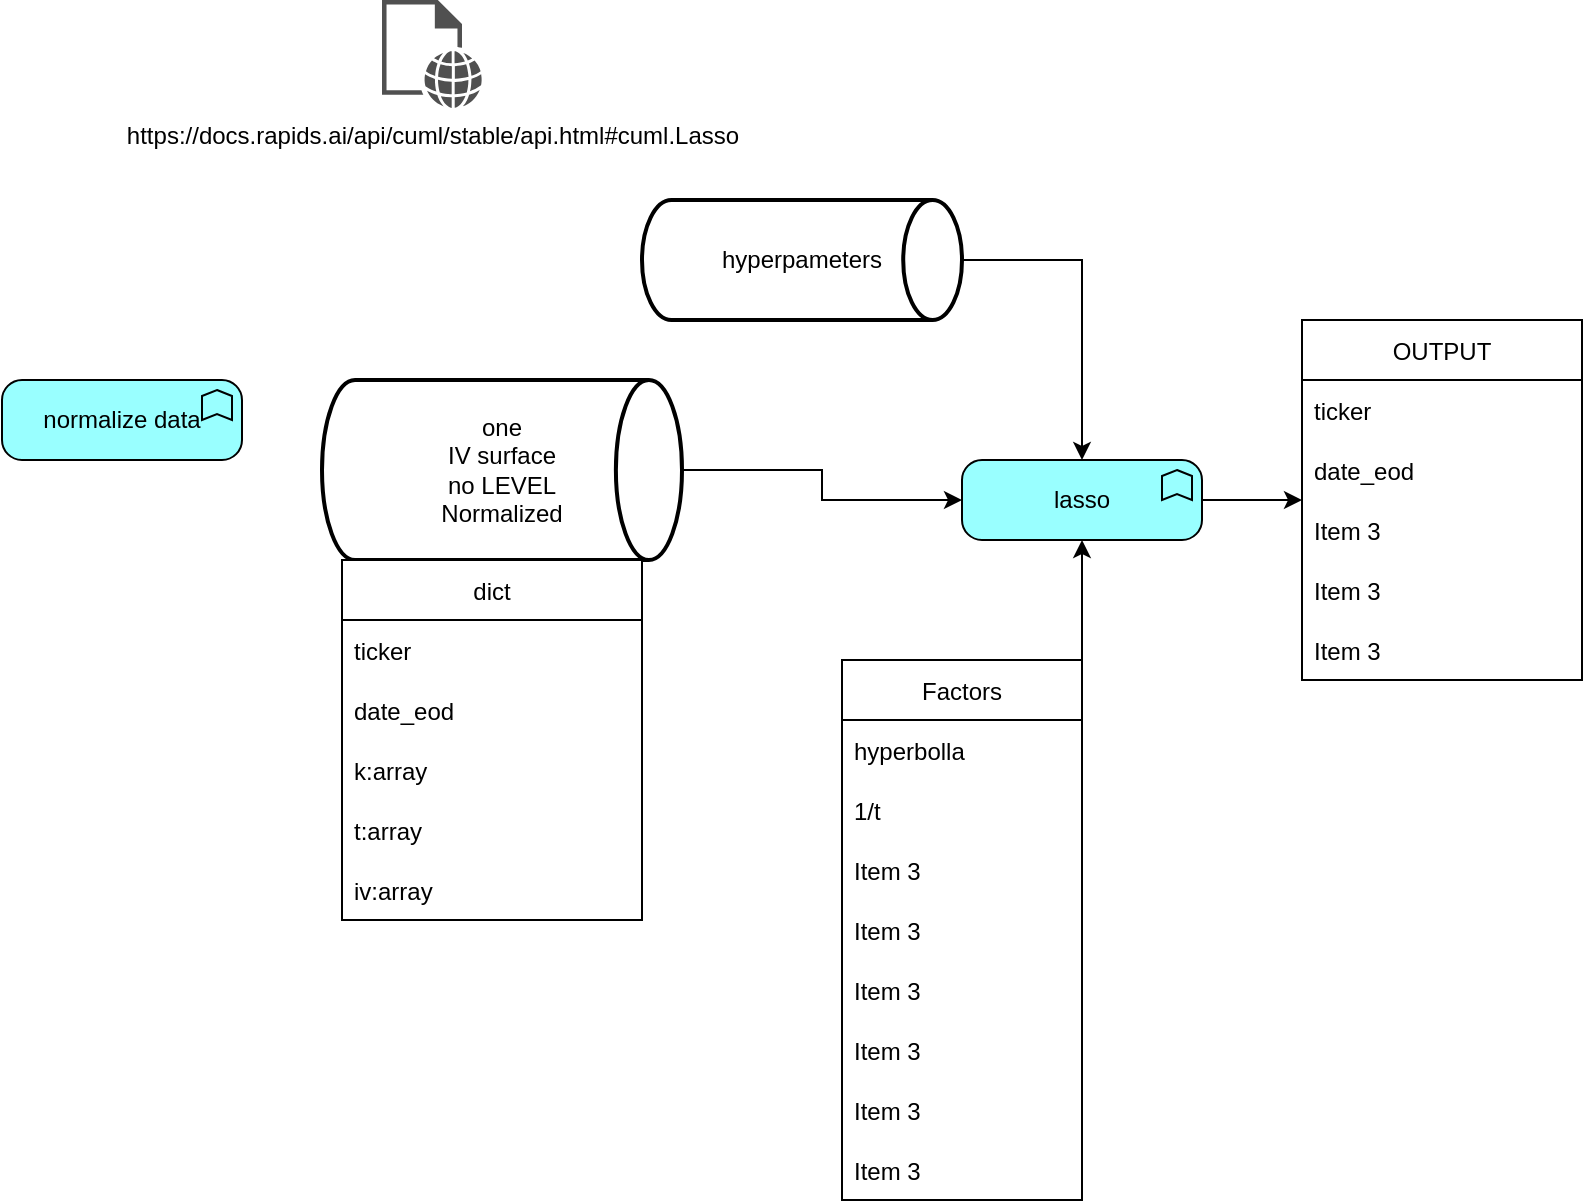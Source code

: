 <mxfile version="20.4.0" type="github">
  <diagram name="Page-1" id="c4acf3e9-155e-7222-9cf6-157b1a14988f">
    <mxGraphModel dx="1888" dy="495" grid="1" gridSize="10" guides="1" tooltips="1" connect="1" arrows="1" fold="1" page="1" pageScale="1" pageWidth="850" pageHeight="1100" background="none" math="0" shadow="0">
      <root>
        <mxCell id="0" />
        <mxCell id="1" parent="0" />
        <mxCell id="1_yjtpbIPm1itPoMotPC-21" style="edgeStyle=orthogonalEdgeStyle;rounded=0;orthogonalLoop=1;jettySize=auto;html=1;exitX=1;exitY=0.5;exitDx=0;exitDy=0;exitPerimeter=0;" edge="1" parent="1" source="1_yjtpbIPm1itPoMotPC-2" target="1_yjtpbIPm1itPoMotPC-15">
          <mxGeometry relative="1" as="geometry" />
        </mxCell>
        <mxCell id="1_yjtpbIPm1itPoMotPC-2" value="lasso" style="html=1;outlineConnect=0;whiteSpace=wrap;fillColor=#99ffff;shape=mxgraph.archimate3.application;appType=func;archiType=rounded;" vertex="1" parent="1">
          <mxGeometry x="360" y="1160" width="120" height="40" as="geometry" />
        </mxCell>
        <mxCell id="1_yjtpbIPm1itPoMotPC-14" style="edgeStyle=orthogonalEdgeStyle;rounded=0;orthogonalLoop=1;jettySize=auto;html=1;exitX=1;exitY=0;exitDx=0;exitDy=0;" edge="1" parent="1" source="1_yjtpbIPm1itPoMotPC-3" target="1_yjtpbIPm1itPoMotPC-2">
          <mxGeometry relative="1" as="geometry" />
        </mxCell>
        <mxCell id="1_yjtpbIPm1itPoMotPC-3" value="Factors" style="swimlane;fontStyle=0;childLayout=stackLayout;horizontal=1;startSize=30;horizontalStack=0;resizeParent=1;resizeParentMax=0;resizeLast=0;collapsible=1;marginBottom=0;" vertex="1" parent="1">
          <mxGeometry x="300" y="1260" width="120" height="270" as="geometry" />
        </mxCell>
        <mxCell id="1_yjtpbIPm1itPoMotPC-4" value="hyperbolla" style="text;strokeColor=none;fillColor=none;align=left;verticalAlign=middle;spacingLeft=4;spacingRight=4;overflow=hidden;points=[[0,0.5],[1,0.5]];portConstraint=eastwest;rotatable=0;" vertex="1" parent="1_yjtpbIPm1itPoMotPC-3">
          <mxGeometry y="30" width="120" height="30" as="geometry" />
        </mxCell>
        <mxCell id="1_yjtpbIPm1itPoMotPC-5" value="1/t" style="text;strokeColor=none;fillColor=none;align=left;verticalAlign=middle;spacingLeft=4;spacingRight=4;overflow=hidden;points=[[0,0.5],[1,0.5]];portConstraint=eastwest;rotatable=0;" vertex="1" parent="1_yjtpbIPm1itPoMotPC-3">
          <mxGeometry y="60" width="120" height="30" as="geometry" />
        </mxCell>
        <mxCell id="1_yjtpbIPm1itPoMotPC-6" value="Item 3" style="text;strokeColor=none;fillColor=none;align=left;verticalAlign=middle;spacingLeft=4;spacingRight=4;overflow=hidden;points=[[0,0.5],[1,0.5]];portConstraint=eastwest;rotatable=0;" vertex="1" parent="1_yjtpbIPm1itPoMotPC-3">
          <mxGeometry y="90" width="120" height="30" as="geometry" />
        </mxCell>
        <mxCell id="1_yjtpbIPm1itPoMotPC-7" value="Item 3" style="text;strokeColor=none;fillColor=none;align=left;verticalAlign=middle;spacingLeft=4;spacingRight=4;overflow=hidden;points=[[0,0.5],[1,0.5]];portConstraint=eastwest;rotatable=0;" vertex="1" parent="1_yjtpbIPm1itPoMotPC-3">
          <mxGeometry y="120" width="120" height="30" as="geometry" />
        </mxCell>
        <mxCell id="1_yjtpbIPm1itPoMotPC-8" value="Item 3" style="text;strokeColor=none;fillColor=none;align=left;verticalAlign=middle;spacingLeft=4;spacingRight=4;overflow=hidden;points=[[0,0.5],[1,0.5]];portConstraint=eastwest;rotatable=0;" vertex="1" parent="1_yjtpbIPm1itPoMotPC-3">
          <mxGeometry y="150" width="120" height="30" as="geometry" />
        </mxCell>
        <mxCell id="1_yjtpbIPm1itPoMotPC-9" value="Item 3" style="text;strokeColor=none;fillColor=none;align=left;verticalAlign=middle;spacingLeft=4;spacingRight=4;overflow=hidden;points=[[0,0.5],[1,0.5]];portConstraint=eastwest;rotatable=0;" vertex="1" parent="1_yjtpbIPm1itPoMotPC-3">
          <mxGeometry y="180" width="120" height="30" as="geometry" />
        </mxCell>
        <mxCell id="1_yjtpbIPm1itPoMotPC-10" value="Item 3" style="text;strokeColor=none;fillColor=none;align=left;verticalAlign=middle;spacingLeft=4;spacingRight=4;overflow=hidden;points=[[0,0.5],[1,0.5]];portConstraint=eastwest;rotatable=0;" vertex="1" parent="1_yjtpbIPm1itPoMotPC-3">
          <mxGeometry y="210" width="120" height="30" as="geometry" />
        </mxCell>
        <mxCell id="1_yjtpbIPm1itPoMotPC-11" value="Item 3" style="text;strokeColor=none;fillColor=none;align=left;verticalAlign=middle;spacingLeft=4;spacingRight=4;overflow=hidden;points=[[0,0.5],[1,0.5]];portConstraint=eastwest;rotatable=0;" vertex="1" parent="1_yjtpbIPm1itPoMotPC-3">
          <mxGeometry y="240" width="120" height="30" as="geometry" />
        </mxCell>
        <mxCell id="1_yjtpbIPm1itPoMotPC-13" value="" style="edgeStyle=orthogonalEdgeStyle;rounded=0;orthogonalLoop=1;jettySize=auto;html=1;" edge="1" parent="1" source="1_yjtpbIPm1itPoMotPC-12" target="1_yjtpbIPm1itPoMotPC-2">
          <mxGeometry relative="1" as="geometry" />
        </mxCell>
        <mxCell id="1_yjtpbIPm1itPoMotPC-12" value="&lt;div&gt;one&lt;/div&gt;&lt;div&gt;IV surface&lt;br&gt;&lt;/div&gt;&lt;div&gt;no LEVEL&lt;/div&gt;&lt;div&gt;Normalized&lt;br&gt;&lt;/div&gt;" style="strokeWidth=2;html=1;shape=mxgraph.flowchart.direct_data;whiteSpace=wrap;" vertex="1" parent="1">
          <mxGeometry x="40" y="1120" width="180" height="90" as="geometry" />
        </mxCell>
        <mxCell id="1_yjtpbIPm1itPoMotPC-15" value="OUTPUT" style="swimlane;fontStyle=0;childLayout=stackLayout;horizontal=1;startSize=30;horizontalStack=0;resizeParent=1;resizeParentMax=0;resizeLast=0;collapsible=1;marginBottom=0;" vertex="1" parent="1">
          <mxGeometry x="530" y="1090" width="140" height="180" as="geometry" />
        </mxCell>
        <mxCell id="1_yjtpbIPm1itPoMotPC-16" value="ticker" style="text;strokeColor=none;fillColor=none;align=left;verticalAlign=middle;spacingLeft=4;spacingRight=4;overflow=hidden;points=[[0,0.5],[1,0.5]];portConstraint=eastwest;rotatable=0;" vertex="1" parent="1_yjtpbIPm1itPoMotPC-15">
          <mxGeometry y="30" width="140" height="30" as="geometry" />
        </mxCell>
        <mxCell id="1_yjtpbIPm1itPoMotPC-17" value="date_eod" style="text;strokeColor=none;fillColor=none;align=left;verticalAlign=middle;spacingLeft=4;spacingRight=4;overflow=hidden;points=[[0,0.5],[1,0.5]];portConstraint=eastwest;rotatable=0;" vertex="1" parent="1_yjtpbIPm1itPoMotPC-15">
          <mxGeometry y="60" width="140" height="30" as="geometry" />
        </mxCell>
        <mxCell id="1_yjtpbIPm1itPoMotPC-18" value="Item 3" style="text;strokeColor=none;fillColor=none;align=left;verticalAlign=middle;spacingLeft=4;spacingRight=4;overflow=hidden;points=[[0,0.5],[1,0.5]];portConstraint=eastwest;rotatable=0;" vertex="1" parent="1_yjtpbIPm1itPoMotPC-15">
          <mxGeometry y="90" width="140" height="30" as="geometry" />
        </mxCell>
        <mxCell id="1_yjtpbIPm1itPoMotPC-19" value="Item 3" style="text;strokeColor=none;fillColor=none;align=left;verticalAlign=middle;spacingLeft=4;spacingRight=4;overflow=hidden;points=[[0,0.5],[1,0.5]];portConstraint=eastwest;rotatable=0;" vertex="1" parent="1_yjtpbIPm1itPoMotPC-15">
          <mxGeometry y="120" width="140" height="30" as="geometry" />
        </mxCell>
        <mxCell id="1_yjtpbIPm1itPoMotPC-20" value="Item 3" style="text;strokeColor=none;fillColor=none;align=left;verticalAlign=middle;spacingLeft=4;spacingRight=4;overflow=hidden;points=[[0,0.5],[1,0.5]];portConstraint=eastwest;rotatable=0;" vertex="1" parent="1_yjtpbIPm1itPoMotPC-15">
          <mxGeometry y="150" width="140" height="30" as="geometry" />
        </mxCell>
        <mxCell id="1_yjtpbIPm1itPoMotPC-23" style="edgeStyle=orthogonalEdgeStyle;rounded=0;orthogonalLoop=1;jettySize=auto;html=1;exitX=1;exitY=0.5;exitDx=0;exitDy=0;exitPerimeter=0;" edge="1" parent="1" source="1_yjtpbIPm1itPoMotPC-22" target="1_yjtpbIPm1itPoMotPC-2">
          <mxGeometry relative="1" as="geometry" />
        </mxCell>
        <mxCell id="1_yjtpbIPm1itPoMotPC-22" value="hyperpameters" style="strokeWidth=2;html=1;shape=mxgraph.flowchart.direct_data;whiteSpace=wrap;" vertex="1" parent="1">
          <mxGeometry x="200" y="1030" width="160" height="60" as="geometry" />
        </mxCell>
        <mxCell id="1_yjtpbIPm1itPoMotPC-24" value="dict" style="swimlane;fontStyle=0;childLayout=stackLayout;horizontal=1;startSize=30;horizontalStack=0;resizeParent=1;resizeParentMax=0;resizeLast=0;collapsible=1;marginBottom=0;" vertex="1" parent="1">
          <mxGeometry x="50" y="1210" width="150" height="180" as="geometry" />
        </mxCell>
        <mxCell id="1_yjtpbIPm1itPoMotPC-25" value="ticker" style="text;strokeColor=none;fillColor=none;align=left;verticalAlign=middle;spacingLeft=4;spacingRight=4;overflow=hidden;points=[[0,0.5],[1,0.5]];portConstraint=eastwest;rotatable=0;" vertex="1" parent="1_yjtpbIPm1itPoMotPC-24">
          <mxGeometry y="30" width="150" height="30" as="geometry" />
        </mxCell>
        <mxCell id="1_yjtpbIPm1itPoMotPC-26" value="date_eod" style="text;strokeColor=none;fillColor=none;align=left;verticalAlign=middle;spacingLeft=4;spacingRight=4;overflow=hidden;points=[[0,0.5],[1,0.5]];portConstraint=eastwest;rotatable=0;" vertex="1" parent="1_yjtpbIPm1itPoMotPC-24">
          <mxGeometry y="60" width="150" height="30" as="geometry" />
        </mxCell>
        <mxCell id="1_yjtpbIPm1itPoMotPC-27" value="k:array" style="text;strokeColor=none;fillColor=none;align=left;verticalAlign=middle;spacingLeft=4;spacingRight=4;overflow=hidden;points=[[0,0.5],[1,0.5]];portConstraint=eastwest;rotatable=0;" vertex="1" parent="1_yjtpbIPm1itPoMotPC-24">
          <mxGeometry y="90" width="150" height="30" as="geometry" />
        </mxCell>
        <mxCell id="1_yjtpbIPm1itPoMotPC-28" value="t:array" style="text;strokeColor=none;fillColor=none;align=left;verticalAlign=middle;spacingLeft=4;spacingRight=4;overflow=hidden;points=[[0,0.5],[1,0.5]];portConstraint=eastwest;rotatable=0;" vertex="1" parent="1_yjtpbIPm1itPoMotPC-24">
          <mxGeometry y="120" width="150" height="30" as="geometry" />
        </mxCell>
        <mxCell id="1_yjtpbIPm1itPoMotPC-29" value="iv:array" style="text;strokeColor=none;fillColor=none;align=left;verticalAlign=middle;spacingLeft=4;spacingRight=4;overflow=hidden;points=[[0,0.5],[1,0.5]];portConstraint=eastwest;rotatable=0;" vertex="1" parent="1_yjtpbIPm1itPoMotPC-24">
          <mxGeometry y="150" width="150" height="30" as="geometry" />
        </mxCell>
        <mxCell id="1_yjtpbIPm1itPoMotPC-30" value="normalize data" style="html=1;outlineConnect=0;whiteSpace=wrap;fillColor=#99ffff;shape=mxgraph.archimate3.application;appType=func;archiType=rounded;" vertex="1" parent="1">
          <mxGeometry x="-120" y="1120" width="120" height="40" as="geometry" />
        </mxCell>
        <mxCell id="1_yjtpbIPm1itPoMotPC-32" value="https://docs.rapids.ai/api/cuml/stable/api.html#cuml.Lasso" style="sketch=0;pointerEvents=1;shadow=0;dashed=0;html=1;strokeColor=none;fillColor=#505050;labelPosition=center;verticalLabelPosition=bottom;verticalAlign=top;outlineConnect=0;align=center;shape=mxgraph.office.concepts.web_page;" vertex="1" parent="1">
          <mxGeometry x="70" y="930" width="50" height="54" as="geometry" />
        </mxCell>
      </root>
    </mxGraphModel>
  </diagram>
</mxfile>
